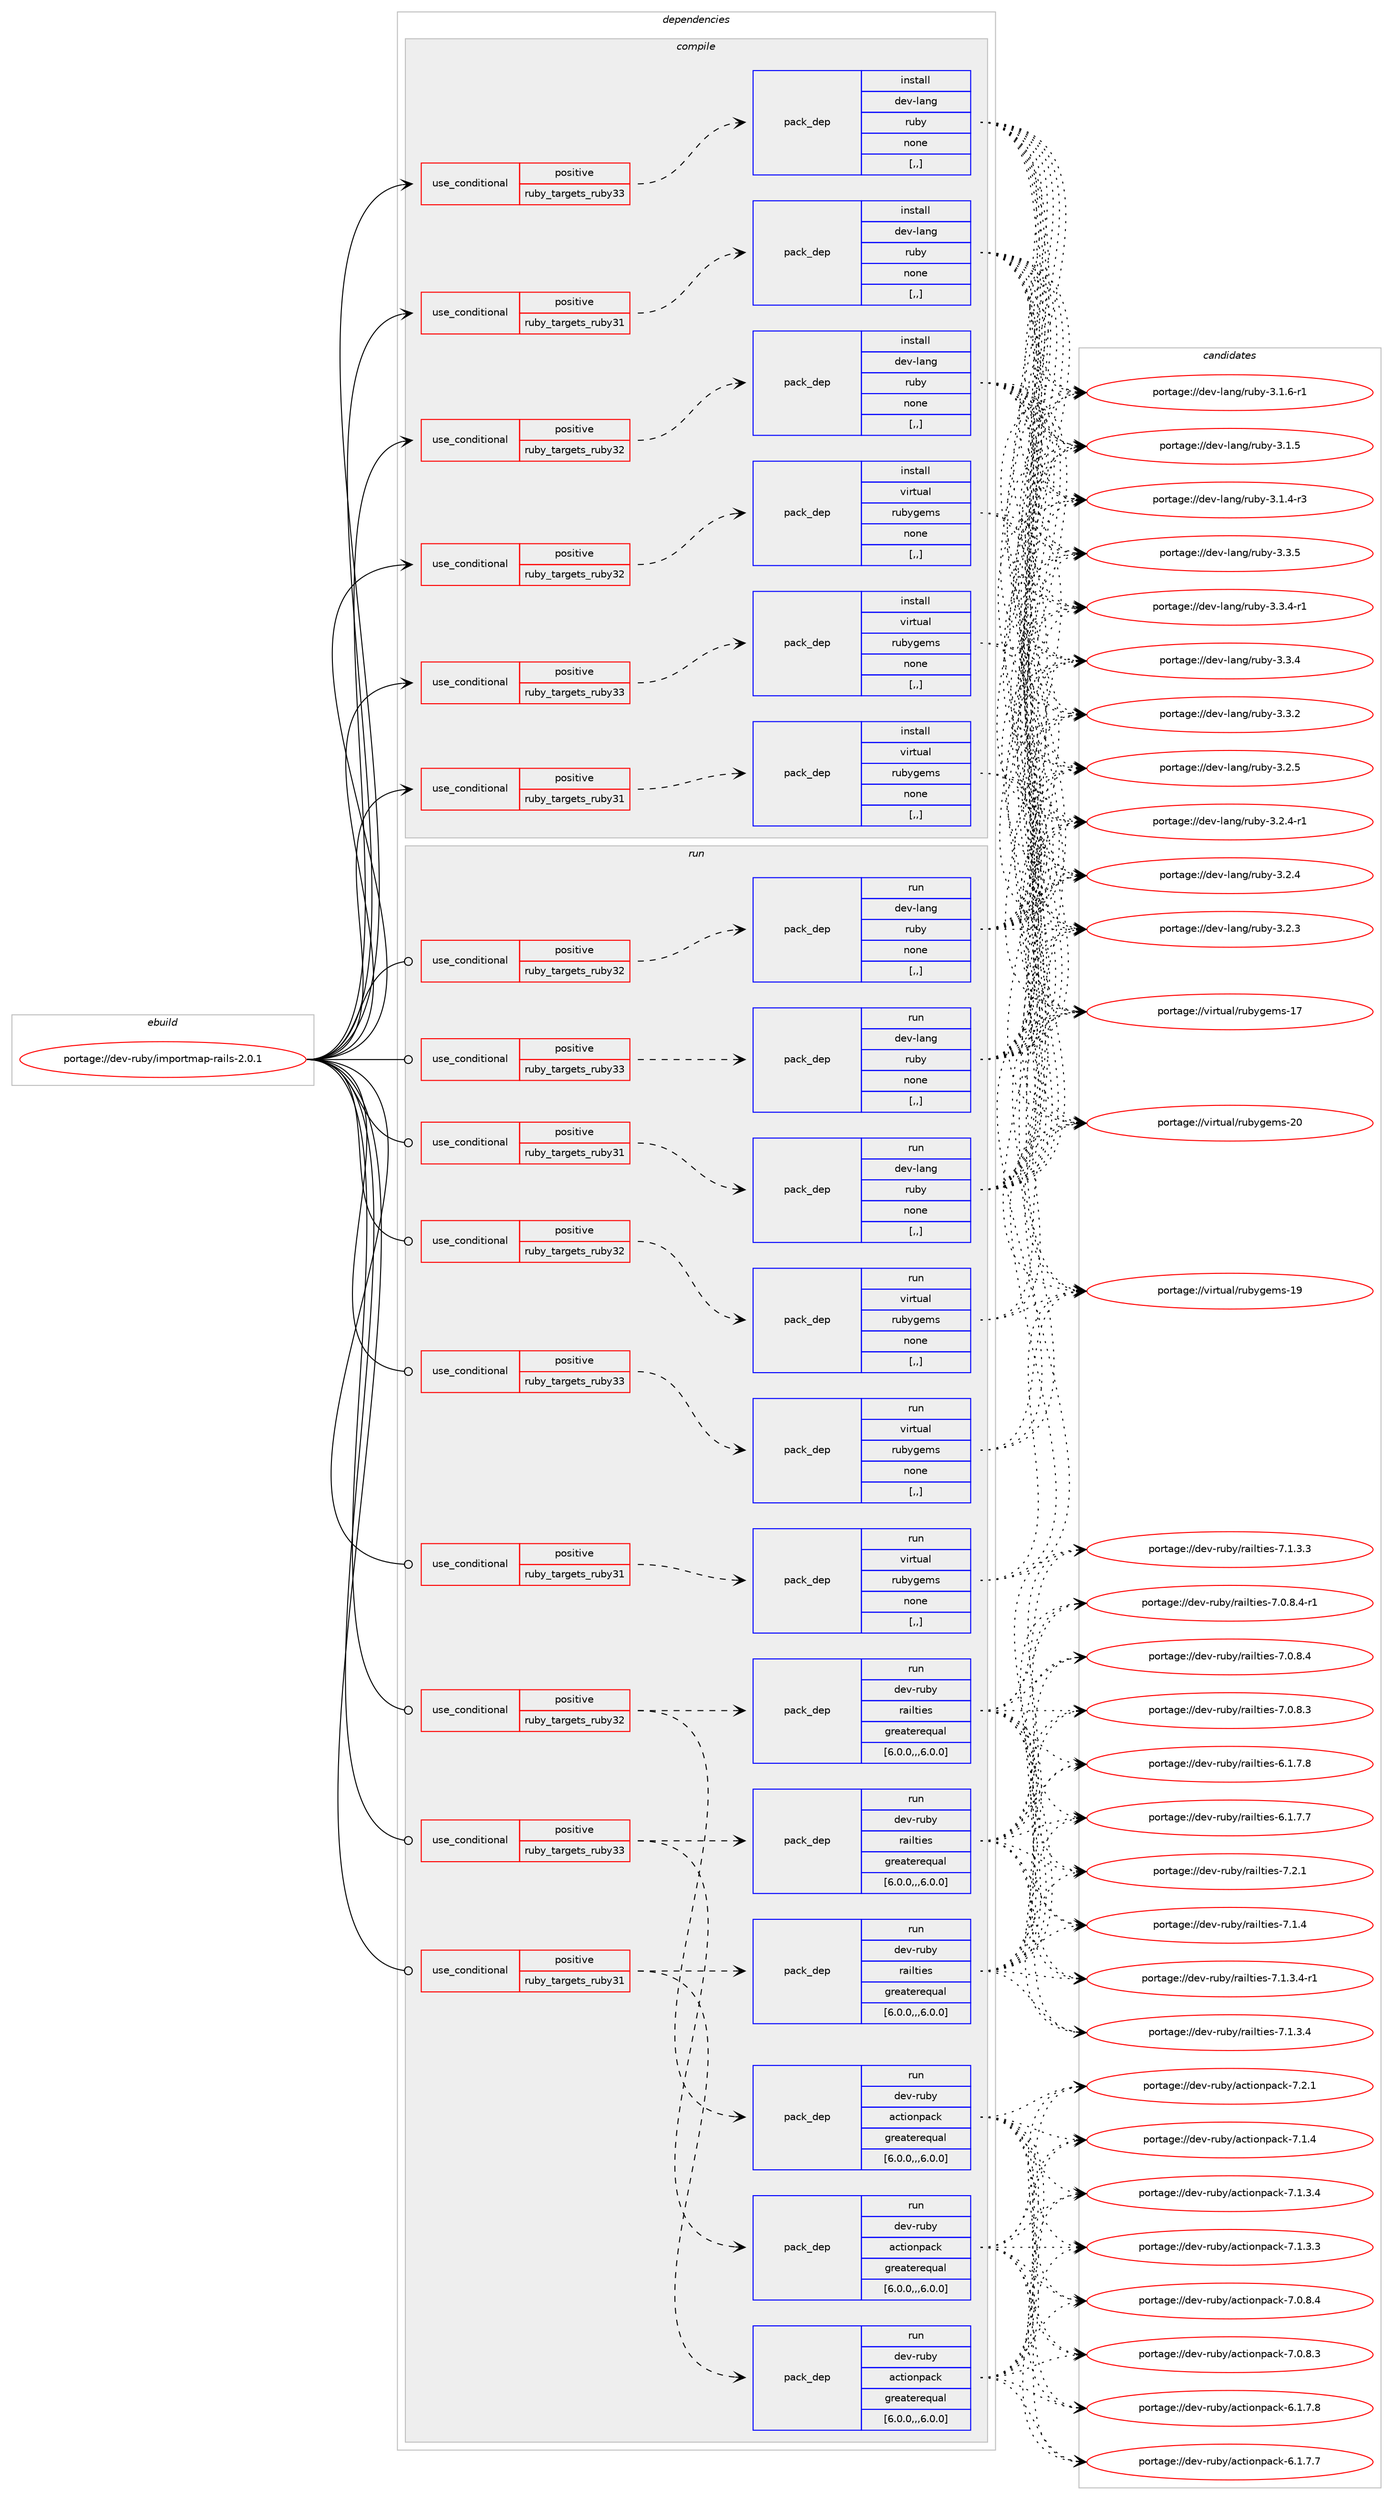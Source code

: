 digraph prolog {

# *************
# Graph options
# *************

newrank=true;
concentrate=true;
compound=true;
graph [rankdir=LR,fontname=Helvetica,fontsize=10,ranksep=1.5];#, ranksep=2.5, nodesep=0.2];
edge  [arrowhead=vee];
node  [fontname=Helvetica,fontsize=10];

# **********
# The ebuild
# **********

subgraph cluster_leftcol {
color=gray;
label=<<i>ebuild</i>>;
id [label="portage://dev-ruby/importmap-rails-2.0.1", color=red, width=4, href="../dev-ruby/importmap-rails-2.0.1.svg"];
}

# ****************
# The dependencies
# ****************

subgraph cluster_midcol {
color=gray;
label=<<i>dependencies</i>>;
subgraph cluster_compile {
fillcolor="#eeeeee";
style=filled;
label=<<i>compile</i>>;
subgraph cond180206 {
dependency683012 [label=<<TABLE BORDER="0" CELLBORDER="1" CELLSPACING="0" CELLPADDING="4"><TR><TD ROWSPAN="3" CELLPADDING="10">use_conditional</TD></TR><TR><TD>positive</TD></TR><TR><TD>ruby_targets_ruby31</TD></TR></TABLE>>, shape=none, color=red];
subgraph pack497883 {
dependency683013 [label=<<TABLE BORDER="0" CELLBORDER="1" CELLSPACING="0" CELLPADDING="4" WIDTH="220"><TR><TD ROWSPAN="6" CELLPADDING="30">pack_dep</TD></TR><TR><TD WIDTH="110">install</TD></TR><TR><TD>dev-lang</TD></TR><TR><TD>ruby</TD></TR><TR><TD>none</TD></TR><TR><TD>[,,]</TD></TR></TABLE>>, shape=none, color=blue];
}
dependency683012:e -> dependency683013:w [weight=20,style="dashed",arrowhead="vee"];
}
id:e -> dependency683012:w [weight=20,style="solid",arrowhead="vee"];
subgraph cond180207 {
dependency683014 [label=<<TABLE BORDER="0" CELLBORDER="1" CELLSPACING="0" CELLPADDING="4"><TR><TD ROWSPAN="3" CELLPADDING="10">use_conditional</TD></TR><TR><TD>positive</TD></TR><TR><TD>ruby_targets_ruby31</TD></TR></TABLE>>, shape=none, color=red];
subgraph pack497884 {
dependency683015 [label=<<TABLE BORDER="0" CELLBORDER="1" CELLSPACING="0" CELLPADDING="4" WIDTH="220"><TR><TD ROWSPAN="6" CELLPADDING="30">pack_dep</TD></TR><TR><TD WIDTH="110">install</TD></TR><TR><TD>virtual</TD></TR><TR><TD>rubygems</TD></TR><TR><TD>none</TD></TR><TR><TD>[,,]</TD></TR></TABLE>>, shape=none, color=blue];
}
dependency683014:e -> dependency683015:w [weight=20,style="dashed",arrowhead="vee"];
}
id:e -> dependency683014:w [weight=20,style="solid",arrowhead="vee"];
subgraph cond180208 {
dependency683016 [label=<<TABLE BORDER="0" CELLBORDER="1" CELLSPACING="0" CELLPADDING="4"><TR><TD ROWSPAN="3" CELLPADDING="10">use_conditional</TD></TR><TR><TD>positive</TD></TR><TR><TD>ruby_targets_ruby32</TD></TR></TABLE>>, shape=none, color=red];
subgraph pack497885 {
dependency683017 [label=<<TABLE BORDER="0" CELLBORDER="1" CELLSPACING="0" CELLPADDING="4" WIDTH="220"><TR><TD ROWSPAN="6" CELLPADDING="30">pack_dep</TD></TR><TR><TD WIDTH="110">install</TD></TR><TR><TD>dev-lang</TD></TR><TR><TD>ruby</TD></TR><TR><TD>none</TD></TR><TR><TD>[,,]</TD></TR></TABLE>>, shape=none, color=blue];
}
dependency683016:e -> dependency683017:w [weight=20,style="dashed",arrowhead="vee"];
}
id:e -> dependency683016:w [weight=20,style="solid",arrowhead="vee"];
subgraph cond180209 {
dependency683018 [label=<<TABLE BORDER="0" CELLBORDER="1" CELLSPACING="0" CELLPADDING="4"><TR><TD ROWSPAN="3" CELLPADDING="10">use_conditional</TD></TR><TR><TD>positive</TD></TR><TR><TD>ruby_targets_ruby32</TD></TR></TABLE>>, shape=none, color=red];
subgraph pack497886 {
dependency683019 [label=<<TABLE BORDER="0" CELLBORDER="1" CELLSPACING="0" CELLPADDING="4" WIDTH="220"><TR><TD ROWSPAN="6" CELLPADDING="30">pack_dep</TD></TR><TR><TD WIDTH="110">install</TD></TR><TR><TD>virtual</TD></TR><TR><TD>rubygems</TD></TR><TR><TD>none</TD></TR><TR><TD>[,,]</TD></TR></TABLE>>, shape=none, color=blue];
}
dependency683018:e -> dependency683019:w [weight=20,style="dashed",arrowhead="vee"];
}
id:e -> dependency683018:w [weight=20,style="solid",arrowhead="vee"];
subgraph cond180210 {
dependency683020 [label=<<TABLE BORDER="0" CELLBORDER="1" CELLSPACING="0" CELLPADDING="4"><TR><TD ROWSPAN="3" CELLPADDING="10">use_conditional</TD></TR><TR><TD>positive</TD></TR><TR><TD>ruby_targets_ruby33</TD></TR></TABLE>>, shape=none, color=red];
subgraph pack497887 {
dependency683021 [label=<<TABLE BORDER="0" CELLBORDER="1" CELLSPACING="0" CELLPADDING="4" WIDTH="220"><TR><TD ROWSPAN="6" CELLPADDING="30">pack_dep</TD></TR><TR><TD WIDTH="110">install</TD></TR><TR><TD>dev-lang</TD></TR><TR><TD>ruby</TD></TR><TR><TD>none</TD></TR><TR><TD>[,,]</TD></TR></TABLE>>, shape=none, color=blue];
}
dependency683020:e -> dependency683021:w [weight=20,style="dashed",arrowhead="vee"];
}
id:e -> dependency683020:w [weight=20,style="solid",arrowhead="vee"];
subgraph cond180211 {
dependency683022 [label=<<TABLE BORDER="0" CELLBORDER="1" CELLSPACING="0" CELLPADDING="4"><TR><TD ROWSPAN="3" CELLPADDING="10">use_conditional</TD></TR><TR><TD>positive</TD></TR><TR><TD>ruby_targets_ruby33</TD></TR></TABLE>>, shape=none, color=red];
subgraph pack497888 {
dependency683023 [label=<<TABLE BORDER="0" CELLBORDER="1" CELLSPACING="0" CELLPADDING="4" WIDTH="220"><TR><TD ROWSPAN="6" CELLPADDING="30">pack_dep</TD></TR><TR><TD WIDTH="110">install</TD></TR><TR><TD>virtual</TD></TR><TR><TD>rubygems</TD></TR><TR><TD>none</TD></TR><TR><TD>[,,]</TD></TR></TABLE>>, shape=none, color=blue];
}
dependency683022:e -> dependency683023:w [weight=20,style="dashed",arrowhead="vee"];
}
id:e -> dependency683022:w [weight=20,style="solid",arrowhead="vee"];
}
subgraph cluster_compileandrun {
fillcolor="#eeeeee";
style=filled;
label=<<i>compile and run</i>>;
}
subgraph cluster_run {
fillcolor="#eeeeee";
style=filled;
label=<<i>run</i>>;
subgraph cond180212 {
dependency683024 [label=<<TABLE BORDER="0" CELLBORDER="1" CELLSPACING="0" CELLPADDING="4"><TR><TD ROWSPAN="3" CELLPADDING="10">use_conditional</TD></TR><TR><TD>positive</TD></TR><TR><TD>ruby_targets_ruby31</TD></TR></TABLE>>, shape=none, color=red];
subgraph pack497889 {
dependency683025 [label=<<TABLE BORDER="0" CELLBORDER="1" CELLSPACING="0" CELLPADDING="4" WIDTH="220"><TR><TD ROWSPAN="6" CELLPADDING="30">pack_dep</TD></TR><TR><TD WIDTH="110">run</TD></TR><TR><TD>dev-lang</TD></TR><TR><TD>ruby</TD></TR><TR><TD>none</TD></TR><TR><TD>[,,]</TD></TR></TABLE>>, shape=none, color=blue];
}
dependency683024:e -> dependency683025:w [weight=20,style="dashed",arrowhead="vee"];
}
id:e -> dependency683024:w [weight=20,style="solid",arrowhead="odot"];
subgraph cond180213 {
dependency683026 [label=<<TABLE BORDER="0" CELLBORDER="1" CELLSPACING="0" CELLPADDING="4"><TR><TD ROWSPAN="3" CELLPADDING="10">use_conditional</TD></TR><TR><TD>positive</TD></TR><TR><TD>ruby_targets_ruby31</TD></TR></TABLE>>, shape=none, color=red];
subgraph pack497890 {
dependency683027 [label=<<TABLE BORDER="0" CELLBORDER="1" CELLSPACING="0" CELLPADDING="4" WIDTH="220"><TR><TD ROWSPAN="6" CELLPADDING="30">pack_dep</TD></TR><TR><TD WIDTH="110">run</TD></TR><TR><TD>dev-ruby</TD></TR><TR><TD>actionpack</TD></TR><TR><TD>greaterequal</TD></TR><TR><TD>[6.0.0,,,6.0.0]</TD></TR></TABLE>>, shape=none, color=blue];
}
dependency683026:e -> dependency683027:w [weight=20,style="dashed",arrowhead="vee"];
subgraph pack497891 {
dependency683028 [label=<<TABLE BORDER="0" CELLBORDER="1" CELLSPACING="0" CELLPADDING="4" WIDTH="220"><TR><TD ROWSPAN="6" CELLPADDING="30">pack_dep</TD></TR><TR><TD WIDTH="110">run</TD></TR><TR><TD>dev-ruby</TD></TR><TR><TD>railties</TD></TR><TR><TD>greaterequal</TD></TR><TR><TD>[6.0.0,,,6.0.0]</TD></TR></TABLE>>, shape=none, color=blue];
}
dependency683026:e -> dependency683028:w [weight=20,style="dashed",arrowhead="vee"];
}
id:e -> dependency683026:w [weight=20,style="solid",arrowhead="odot"];
subgraph cond180214 {
dependency683029 [label=<<TABLE BORDER="0" CELLBORDER="1" CELLSPACING="0" CELLPADDING="4"><TR><TD ROWSPAN="3" CELLPADDING="10">use_conditional</TD></TR><TR><TD>positive</TD></TR><TR><TD>ruby_targets_ruby31</TD></TR></TABLE>>, shape=none, color=red];
subgraph pack497892 {
dependency683030 [label=<<TABLE BORDER="0" CELLBORDER="1" CELLSPACING="0" CELLPADDING="4" WIDTH="220"><TR><TD ROWSPAN="6" CELLPADDING="30">pack_dep</TD></TR><TR><TD WIDTH="110">run</TD></TR><TR><TD>virtual</TD></TR><TR><TD>rubygems</TD></TR><TR><TD>none</TD></TR><TR><TD>[,,]</TD></TR></TABLE>>, shape=none, color=blue];
}
dependency683029:e -> dependency683030:w [weight=20,style="dashed",arrowhead="vee"];
}
id:e -> dependency683029:w [weight=20,style="solid",arrowhead="odot"];
subgraph cond180215 {
dependency683031 [label=<<TABLE BORDER="0" CELLBORDER="1" CELLSPACING="0" CELLPADDING="4"><TR><TD ROWSPAN="3" CELLPADDING="10">use_conditional</TD></TR><TR><TD>positive</TD></TR><TR><TD>ruby_targets_ruby32</TD></TR></TABLE>>, shape=none, color=red];
subgraph pack497893 {
dependency683032 [label=<<TABLE BORDER="0" CELLBORDER="1" CELLSPACING="0" CELLPADDING="4" WIDTH="220"><TR><TD ROWSPAN="6" CELLPADDING="30">pack_dep</TD></TR><TR><TD WIDTH="110">run</TD></TR><TR><TD>dev-lang</TD></TR><TR><TD>ruby</TD></TR><TR><TD>none</TD></TR><TR><TD>[,,]</TD></TR></TABLE>>, shape=none, color=blue];
}
dependency683031:e -> dependency683032:w [weight=20,style="dashed",arrowhead="vee"];
}
id:e -> dependency683031:w [weight=20,style="solid",arrowhead="odot"];
subgraph cond180216 {
dependency683033 [label=<<TABLE BORDER="0" CELLBORDER="1" CELLSPACING="0" CELLPADDING="4"><TR><TD ROWSPAN="3" CELLPADDING="10">use_conditional</TD></TR><TR><TD>positive</TD></TR><TR><TD>ruby_targets_ruby32</TD></TR></TABLE>>, shape=none, color=red];
subgraph pack497894 {
dependency683034 [label=<<TABLE BORDER="0" CELLBORDER="1" CELLSPACING="0" CELLPADDING="4" WIDTH="220"><TR><TD ROWSPAN="6" CELLPADDING="30">pack_dep</TD></TR><TR><TD WIDTH="110">run</TD></TR><TR><TD>dev-ruby</TD></TR><TR><TD>actionpack</TD></TR><TR><TD>greaterequal</TD></TR><TR><TD>[6.0.0,,,6.0.0]</TD></TR></TABLE>>, shape=none, color=blue];
}
dependency683033:e -> dependency683034:w [weight=20,style="dashed",arrowhead="vee"];
subgraph pack497895 {
dependency683035 [label=<<TABLE BORDER="0" CELLBORDER="1" CELLSPACING="0" CELLPADDING="4" WIDTH="220"><TR><TD ROWSPAN="6" CELLPADDING="30">pack_dep</TD></TR><TR><TD WIDTH="110">run</TD></TR><TR><TD>dev-ruby</TD></TR><TR><TD>railties</TD></TR><TR><TD>greaterequal</TD></TR><TR><TD>[6.0.0,,,6.0.0]</TD></TR></TABLE>>, shape=none, color=blue];
}
dependency683033:e -> dependency683035:w [weight=20,style="dashed",arrowhead="vee"];
}
id:e -> dependency683033:w [weight=20,style="solid",arrowhead="odot"];
subgraph cond180217 {
dependency683036 [label=<<TABLE BORDER="0" CELLBORDER="1" CELLSPACING="0" CELLPADDING="4"><TR><TD ROWSPAN="3" CELLPADDING="10">use_conditional</TD></TR><TR><TD>positive</TD></TR><TR><TD>ruby_targets_ruby32</TD></TR></TABLE>>, shape=none, color=red];
subgraph pack497896 {
dependency683037 [label=<<TABLE BORDER="0" CELLBORDER="1" CELLSPACING="0" CELLPADDING="4" WIDTH="220"><TR><TD ROWSPAN="6" CELLPADDING="30">pack_dep</TD></TR><TR><TD WIDTH="110">run</TD></TR><TR><TD>virtual</TD></TR><TR><TD>rubygems</TD></TR><TR><TD>none</TD></TR><TR><TD>[,,]</TD></TR></TABLE>>, shape=none, color=blue];
}
dependency683036:e -> dependency683037:w [weight=20,style="dashed",arrowhead="vee"];
}
id:e -> dependency683036:w [weight=20,style="solid",arrowhead="odot"];
subgraph cond180218 {
dependency683038 [label=<<TABLE BORDER="0" CELLBORDER="1" CELLSPACING="0" CELLPADDING="4"><TR><TD ROWSPAN="3" CELLPADDING="10">use_conditional</TD></TR><TR><TD>positive</TD></TR><TR><TD>ruby_targets_ruby33</TD></TR></TABLE>>, shape=none, color=red];
subgraph pack497897 {
dependency683039 [label=<<TABLE BORDER="0" CELLBORDER="1" CELLSPACING="0" CELLPADDING="4" WIDTH="220"><TR><TD ROWSPAN="6" CELLPADDING="30">pack_dep</TD></TR><TR><TD WIDTH="110">run</TD></TR><TR><TD>dev-lang</TD></TR><TR><TD>ruby</TD></TR><TR><TD>none</TD></TR><TR><TD>[,,]</TD></TR></TABLE>>, shape=none, color=blue];
}
dependency683038:e -> dependency683039:w [weight=20,style="dashed",arrowhead="vee"];
}
id:e -> dependency683038:w [weight=20,style="solid",arrowhead="odot"];
subgraph cond180219 {
dependency683040 [label=<<TABLE BORDER="0" CELLBORDER="1" CELLSPACING="0" CELLPADDING="4"><TR><TD ROWSPAN="3" CELLPADDING="10">use_conditional</TD></TR><TR><TD>positive</TD></TR><TR><TD>ruby_targets_ruby33</TD></TR></TABLE>>, shape=none, color=red];
subgraph pack497898 {
dependency683041 [label=<<TABLE BORDER="0" CELLBORDER="1" CELLSPACING="0" CELLPADDING="4" WIDTH="220"><TR><TD ROWSPAN="6" CELLPADDING="30">pack_dep</TD></TR><TR><TD WIDTH="110">run</TD></TR><TR><TD>dev-ruby</TD></TR><TR><TD>actionpack</TD></TR><TR><TD>greaterequal</TD></TR><TR><TD>[6.0.0,,,6.0.0]</TD></TR></TABLE>>, shape=none, color=blue];
}
dependency683040:e -> dependency683041:w [weight=20,style="dashed",arrowhead="vee"];
subgraph pack497899 {
dependency683042 [label=<<TABLE BORDER="0" CELLBORDER="1" CELLSPACING="0" CELLPADDING="4" WIDTH="220"><TR><TD ROWSPAN="6" CELLPADDING="30">pack_dep</TD></TR><TR><TD WIDTH="110">run</TD></TR><TR><TD>dev-ruby</TD></TR><TR><TD>railties</TD></TR><TR><TD>greaterequal</TD></TR><TR><TD>[6.0.0,,,6.0.0]</TD></TR></TABLE>>, shape=none, color=blue];
}
dependency683040:e -> dependency683042:w [weight=20,style="dashed",arrowhead="vee"];
}
id:e -> dependency683040:w [weight=20,style="solid",arrowhead="odot"];
subgraph cond180220 {
dependency683043 [label=<<TABLE BORDER="0" CELLBORDER="1" CELLSPACING="0" CELLPADDING="4"><TR><TD ROWSPAN="3" CELLPADDING="10">use_conditional</TD></TR><TR><TD>positive</TD></TR><TR><TD>ruby_targets_ruby33</TD></TR></TABLE>>, shape=none, color=red];
subgraph pack497900 {
dependency683044 [label=<<TABLE BORDER="0" CELLBORDER="1" CELLSPACING="0" CELLPADDING="4" WIDTH="220"><TR><TD ROWSPAN="6" CELLPADDING="30">pack_dep</TD></TR><TR><TD WIDTH="110">run</TD></TR><TR><TD>virtual</TD></TR><TR><TD>rubygems</TD></TR><TR><TD>none</TD></TR><TR><TD>[,,]</TD></TR></TABLE>>, shape=none, color=blue];
}
dependency683043:e -> dependency683044:w [weight=20,style="dashed",arrowhead="vee"];
}
id:e -> dependency683043:w [weight=20,style="solid",arrowhead="odot"];
}
}

# **************
# The candidates
# **************

subgraph cluster_choices {
rank=same;
color=gray;
label=<<i>candidates</i>>;

subgraph choice497883 {
color=black;
nodesep=1;
choice10010111845108971101034711411798121455146514653 [label="portage://dev-lang/ruby-3.3.5", color=red, width=4,href="../dev-lang/ruby-3.3.5.svg"];
choice100101118451089711010347114117981214551465146524511449 [label="portage://dev-lang/ruby-3.3.4-r1", color=red, width=4,href="../dev-lang/ruby-3.3.4-r1.svg"];
choice10010111845108971101034711411798121455146514652 [label="portage://dev-lang/ruby-3.3.4", color=red, width=4,href="../dev-lang/ruby-3.3.4.svg"];
choice10010111845108971101034711411798121455146514650 [label="portage://dev-lang/ruby-3.3.2", color=red, width=4,href="../dev-lang/ruby-3.3.2.svg"];
choice10010111845108971101034711411798121455146504653 [label="portage://dev-lang/ruby-3.2.5", color=red, width=4,href="../dev-lang/ruby-3.2.5.svg"];
choice100101118451089711010347114117981214551465046524511449 [label="portage://dev-lang/ruby-3.2.4-r1", color=red, width=4,href="../dev-lang/ruby-3.2.4-r1.svg"];
choice10010111845108971101034711411798121455146504652 [label="portage://dev-lang/ruby-3.2.4", color=red, width=4,href="../dev-lang/ruby-3.2.4.svg"];
choice10010111845108971101034711411798121455146504651 [label="portage://dev-lang/ruby-3.2.3", color=red, width=4,href="../dev-lang/ruby-3.2.3.svg"];
choice100101118451089711010347114117981214551464946544511449 [label="portage://dev-lang/ruby-3.1.6-r1", color=red, width=4,href="../dev-lang/ruby-3.1.6-r1.svg"];
choice10010111845108971101034711411798121455146494653 [label="portage://dev-lang/ruby-3.1.5", color=red, width=4,href="../dev-lang/ruby-3.1.5.svg"];
choice100101118451089711010347114117981214551464946524511451 [label="portage://dev-lang/ruby-3.1.4-r3", color=red, width=4,href="../dev-lang/ruby-3.1.4-r3.svg"];
dependency683013:e -> choice10010111845108971101034711411798121455146514653:w [style=dotted,weight="100"];
dependency683013:e -> choice100101118451089711010347114117981214551465146524511449:w [style=dotted,weight="100"];
dependency683013:e -> choice10010111845108971101034711411798121455146514652:w [style=dotted,weight="100"];
dependency683013:e -> choice10010111845108971101034711411798121455146514650:w [style=dotted,weight="100"];
dependency683013:e -> choice10010111845108971101034711411798121455146504653:w [style=dotted,weight="100"];
dependency683013:e -> choice100101118451089711010347114117981214551465046524511449:w [style=dotted,weight="100"];
dependency683013:e -> choice10010111845108971101034711411798121455146504652:w [style=dotted,weight="100"];
dependency683013:e -> choice10010111845108971101034711411798121455146504651:w [style=dotted,weight="100"];
dependency683013:e -> choice100101118451089711010347114117981214551464946544511449:w [style=dotted,weight="100"];
dependency683013:e -> choice10010111845108971101034711411798121455146494653:w [style=dotted,weight="100"];
dependency683013:e -> choice100101118451089711010347114117981214551464946524511451:w [style=dotted,weight="100"];
}
subgraph choice497884 {
color=black;
nodesep=1;
choice118105114116117971084711411798121103101109115455048 [label="portage://virtual/rubygems-20", color=red, width=4,href="../virtual/rubygems-20.svg"];
choice118105114116117971084711411798121103101109115454957 [label="portage://virtual/rubygems-19", color=red, width=4,href="../virtual/rubygems-19.svg"];
choice118105114116117971084711411798121103101109115454955 [label="portage://virtual/rubygems-17", color=red, width=4,href="../virtual/rubygems-17.svg"];
dependency683015:e -> choice118105114116117971084711411798121103101109115455048:w [style=dotted,weight="100"];
dependency683015:e -> choice118105114116117971084711411798121103101109115454957:w [style=dotted,weight="100"];
dependency683015:e -> choice118105114116117971084711411798121103101109115454955:w [style=dotted,weight="100"];
}
subgraph choice497885 {
color=black;
nodesep=1;
choice10010111845108971101034711411798121455146514653 [label="portage://dev-lang/ruby-3.3.5", color=red, width=4,href="../dev-lang/ruby-3.3.5.svg"];
choice100101118451089711010347114117981214551465146524511449 [label="portage://dev-lang/ruby-3.3.4-r1", color=red, width=4,href="../dev-lang/ruby-3.3.4-r1.svg"];
choice10010111845108971101034711411798121455146514652 [label="portage://dev-lang/ruby-3.3.4", color=red, width=4,href="../dev-lang/ruby-3.3.4.svg"];
choice10010111845108971101034711411798121455146514650 [label="portage://dev-lang/ruby-3.3.2", color=red, width=4,href="../dev-lang/ruby-3.3.2.svg"];
choice10010111845108971101034711411798121455146504653 [label="portage://dev-lang/ruby-3.2.5", color=red, width=4,href="../dev-lang/ruby-3.2.5.svg"];
choice100101118451089711010347114117981214551465046524511449 [label="portage://dev-lang/ruby-3.2.4-r1", color=red, width=4,href="../dev-lang/ruby-3.2.4-r1.svg"];
choice10010111845108971101034711411798121455146504652 [label="portage://dev-lang/ruby-3.2.4", color=red, width=4,href="../dev-lang/ruby-3.2.4.svg"];
choice10010111845108971101034711411798121455146504651 [label="portage://dev-lang/ruby-3.2.3", color=red, width=4,href="../dev-lang/ruby-3.2.3.svg"];
choice100101118451089711010347114117981214551464946544511449 [label="portage://dev-lang/ruby-3.1.6-r1", color=red, width=4,href="../dev-lang/ruby-3.1.6-r1.svg"];
choice10010111845108971101034711411798121455146494653 [label="portage://dev-lang/ruby-3.1.5", color=red, width=4,href="../dev-lang/ruby-3.1.5.svg"];
choice100101118451089711010347114117981214551464946524511451 [label="portage://dev-lang/ruby-3.1.4-r3", color=red, width=4,href="../dev-lang/ruby-3.1.4-r3.svg"];
dependency683017:e -> choice10010111845108971101034711411798121455146514653:w [style=dotted,weight="100"];
dependency683017:e -> choice100101118451089711010347114117981214551465146524511449:w [style=dotted,weight="100"];
dependency683017:e -> choice10010111845108971101034711411798121455146514652:w [style=dotted,weight="100"];
dependency683017:e -> choice10010111845108971101034711411798121455146514650:w [style=dotted,weight="100"];
dependency683017:e -> choice10010111845108971101034711411798121455146504653:w [style=dotted,weight="100"];
dependency683017:e -> choice100101118451089711010347114117981214551465046524511449:w [style=dotted,weight="100"];
dependency683017:e -> choice10010111845108971101034711411798121455146504652:w [style=dotted,weight="100"];
dependency683017:e -> choice10010111845108971101034711411798121455146504651:w [style=dotted,weight="100"];
dependency683017:e -> choice100101118451089711010347114117981214551464946544511449:w [style=dotted,weight="100"];
dependency683017:e -> choice10010111845108971101034711411798121455146494653:w [style=dotted,weight="100"];
dependency683017:e -> choice100101118451089711010347114117981214551464946524511451:w [style=dotted,weight="100"];
}
subgraph choice497886 {
color=black;
nodesep=1;
choice118105114116117971084711411798121103101109115455048 [label="portage://virtual/rubygems-20", color=red, width=4,href="../virtual/rubygems-20.svg"];
choice118105114116117971084711411798121103101109115454957 [label="portage://virtual/rubygems-19", color=red, width=4,href="../virtual/rubygems-19.svg"];
choice118105114116117971084711411798121103101109115454955 [label="portage://virtual/rubygems-17", color=red, width=4,href="../virtual/rubygems-17.svg"];
dependency683019:e -> choice118105114116117971084711411798121103101109115455048:w [style=dotted,weight="100"];
dependency683019:e -> choice118105114116117971084711411798121103101109115454957:w [style=dotted,weight="100"];
dependency683019:e -> choice118105114116117971084711411798121103101109115454955:w [style=dotted,weight="100"];
}
subgraph choice497887 {
color=black;
nodesep=1;
choice10010111845108971101034711411798121455146514653 [label="portage://dev-lang/ruby-3.3.5", color=red, width=4,href="../dev-lang/ruby-3.3.5.svg"];
choice100101118451089711010347114117981214551465146524511449 [label="portage://dev-lang/ruby-3.3.4-r1", color=red, width=4,href="../dev-lang/ruby-3.3.4-r1.svg"];
choice10010111845108971101034711411798121455146514652 [label="portage://dev-lang/ruby-3.3.4", color=red, width=4,href="../dev-lang/ruby-3.3.4.svg"];
choice10010111845108971101034711411798121455146514650 [label="portage://dev-lang/ruby-3.3.2", color=red, width=4,href="../dev-lang/ruby-3.3.2.svg"];
choice10010111845108971101034711411798121455146504653 [label="portage://dev-lang/ruby-3.2.5", color=red, width=4,href="../dev-lang/ruby-3.2.5.svg"];
choice100101118451089711010347114117981214551465046524511449 [label="portage://dev-lang/ruby-3.2.4-r1", color=red, width=4,href="../dev-lang/ruby-3.2.4-r1.svg"];
choice10010111845108971101034711411798121455146504652 [label="portage://dev-lang/ruby-3.2.4", color=red, width=4,href="../dev-lang/ruby-3.2.4.svg"];
choice10010111845108971101034711411798121455146504651 [label="portage://dev-lang/ruby-3.2.3", color=red, width=4,href="../dev-lang/ruby-3.2.3.svg"];
choice100101118451089711010347114117981214551464946544511449 [label="portage://dev-lang/ruby-3.1.6-r1", color=red, width=4,href="../dev-lang/ruby-3.1.6-r1.svg"];
choice10010111845108971101034711411798121455146494653 [label="portage://dev-lang/ruby-3.1.5", color=red, width=4,href="../dev-lang/ruby-3.1.5.svg"];
choice100101118451089711010347114117981214551464946524511451 [label="portage://dev-lang/ruby-3.1.4-r3", color=red, width=4,href="../dev-lang/ruby-3.1.4-r3.svg"];
dependency683021:e -> choice10010111845108971101034711411798121455146514653:w [style=dotted,weight="100"];
dependency683021:e -> choice100101118451089711010347114117981214551465146524511449:w [style=dotted,weight="100"];
dependency683021:e -> choice10010111845108971101034711411798121455146514652:w [style=dotted,weight="100"];
dependency683021:e -> choice10010111845108971101034711411798121455146514650:w [style=dotted,weight="100"];
dependency683021:e -> choice10010111845108971101034711411798121455146504653:w [style=dotted,weight="100"];
dependency683021:e -> choice100101118451089711010347114117981214551465046524511449:w [style=dotted,weight="100"];
dependency683021:e -> choice10010111845108971101034711411798121455146504652:w [style=dotted,weight="100"];
dependency683021:e -> choice10010111845108971101034711411798121455146504651:w [style=dotted,weight="100"];
dependency683021:e -> choice100101118451089711010347114117981214551464946544511449:w [style=dotted,weight="100"];
dependency683021:e -> choice10010111845108971101034711411798121455146494653:w [style=dotted,weight="100"];
dependency683021:e -> choice100101118451089711010347114117981214551464946524511451:w [style=dotted,weight="100"];
}
subgraph choice497888 {
color=black;
nodesep=1;
choice118105114116117971084711411798121103101109115455048 [label="portage://virtual/rubygems-20", color=red, width=4,href="../virtual/rubygems-20.svg"];
choice118105114116117971084711411798121103101109115454957 [label="portage://virtual/rubygems-19", color=red, width=4,href="../virtual/rubygems-19.svg"];
choice118105114116117971084711411798121103101109115454955 [label="portage://virtual/rubygems-17", color=red, width=4,href="../virtual/rubygems-17.svg"];
dependency683023:e -> choice118105114116117971084711411798121103101109115455048:w [style=dotted,weight="100"];
dependency683023:e -> choice118105114116117971084711411798121103101109115454957:w [style=dotted,weight="100"];
dependency683023:e -> choice118105114116117971084711411798121103101109115454955:w [style=dotted,weight="100"];
}
subgraph choice497889 {
color=black;
nodesep=1;
choice10010111845108971101034711411798121455146514653 [label="portage://dev-lang/ruby-3.3.5", color=red, width=4,href="../dev-lang/ruby-3.3.5.svg"];
choice100101118451089711010347114117981214551465146524511449 [label="portage://dev-lang/ruby-3.3.4-r1", color=red, width=4,href="../dev-lang/ruby-3.3.4-r1.svg"];
choice10010111845108971101034711411798121455146514652 [label="portage://dev-lang/ruby-3.3.4", color=red, width=4,href="../dev-lang/ruby-3.3.4.svg"];
choice10010111845108971101034711411798121455146514650 [label="portage://dev-lang/ruby-3.3.2", color=red, width=4,href="../dev-lang/ruby-3.3.2.svg"];
choice10010111845108971101034711411798121455146504653 [label="portage://dev-lang/ruby-3.2.5", color=red, width=4,href="../dev-lang/ruby-3.2.5.svg"];
choice100101118451089711010347114117981214551465046524511449 [label="portage://dev-lang/ruby-3.2.4-r1", color=red, width=4,href="../dev-lang/ruby-3.2.4-r1.svg"];
choice10010111845108971101034711411798121455146504652 [label="portage://dev-lang/ruby-3.2.4", color=red, width=4,href="../dev-lang/ruby-3.2.4.svg"];
choice10010111845108971101034711411798121455146504651 [label="portage://dev-lang/ruby-3.2.3", color=red, width=4,href="../dev-lang/ruby-3.2.3.svg"];
choice100101118451089711010347114117981214551464946544511449 [label="portage://dev-lang/ruby-3.1.6-r1", color=red, width=4,href="../dev-lang/ruby-3.1.6-r1.svg"];
choice10010111845108971101034711411798121455146494653 [label="portage://dev-lang/ruby-3.1.5", color=red, width=4,href="../dev-lang/ruby-3.1.5.svg"];
choice100101118451089711010347114117981214551464946524511451 [label="portage://dev-lang/ruby-3.1.4-r3", color=red, width=4,href="../dev-lang/ruby-3.1.4-r3.svg"];
dependency683025:e -> choice10010111845108971101034711411798121455146514653:w [style=dotted,weight="100"];
dependency683025:e -> choice100101118451089711010347114117981214551465146524511449:w [style=dotted,weight="100"];
dependency683025:e -> choice10010111845108971101034711411798121455146514652:w [style=dotted,weight="100"];
dependency683025:e -> choice10010111845108971101034711411798121455146514650:w [style=dotted,weight="100"];
dependency683025:e -> choice10010111845108971101034711411798121455146504653:w [style=dotted,weight="100"];
dependency683025:e -> choice100101118451089711010347114117981214551465046524511449:w [style=dotted,weight="100"];
dependency683025:e -> choice10010111845108971101034711411798121455146504652:w [style=dotted,weight="100"];
dependency683025:e -> choice10010111845108971101034711411798121455146504651:w [style=dotted,weight="100"];
dependency683025:e -> choice100101118451089711010347114117981214551464946544511449:w [style=dotted,weight="100"];
dependency683025:e -> choice10010111845108971101034711411798121455146494653:w [style=dotted,weight="100"];
dependency683025:e -> choice100101118451089711010347114117981214551464946524511451:w [style=dotted,weight="100"];
}
subgraph choice497890 {
color=black;
nodesep=1;
choice10010111845114117981214797991161051111101129799107455546504649 [label="portage://dev-ruby/actionpack-7.2.1", color=red, width=4,href="../dev-ruby/actionpack-7.2.1.svg"];
choice10010111845114117981214797991161051111101129799107455546494652 [label="portage://dev-ruby/actionpack-7.1.4", color=red, width=4,href="../dev-ruby/actionpack-7.1.4.svg"];
choice100101118451141179812147979911610511111011297991074555464946514652 [label="portage://dev-ruby/actionpack-7.1.3.4", color=red, width=4,href="../dev-ruby/actionpack-7.1.3.4.svg"];
choice100101118451141179812147979911610511111011297991074555464946514651 [label="portage://dev-ruby/actionpack-7.1.3.3", color=red, width=4,href="../dev-ruby/actionpack-7.1.3.3.svg"];
choice100101118451141179812147979911610511111011297991074555464846564652 [label="portage://dev-ruby/actionpack-7.0.8.4", color=red, width=4,href="../dev-ruby/actionpack-7.0.8.4.svg"];
choice100101118451141179812147979911610511111011297991074555464846564651 [label="portage://dev-ruby/actionpack-7.0.8.3", color=red, width=4,href="../dev-ruby/actionpack-7.0.8.3.svg"];
choice100101118451141179812147979911610511111011297991074554464946554656 [label="portage://dev-ruby/actionpack-6.1.7.8", color=red, width=4,href="../dev-ruby/actionpack-6.1.7.8.svg"];
choice100101118451141179812147979911610511111011297991074554464946554655 [label="portage://dev-ruby/actionpack-6.1.7.7", color=red, width=4,href="../dev-ruby/actionpack-6.1.7.7.svg"];
dependency683027:e -> choice10010111845114117981214797991161051111101129799107455546504649:w [style=dotted,weight="100"];
dependency683027:e -> choice10010111845114117981214797991161051111101129799107455546494652:w [style=dotted,weight="100"];
dependency683027:e -> choice100101118451141179812147979911610511111011297991074555464946514652:w [style=dotted,weight="100"];
dependency683027:e -> choice100101118451141179812147979911610511111011297991074555464946514651:w [style=dotted,weight="100"];
dependency683027:e -> choice100101118451141179812147979911610511111011297991074555464846564652:w [style=dotted,weight="100"];
dependency683027:e -> choice100101118451141179812147979911610511111011297991074555464846564651:w [style=dotted,weight="100"];
dependency683027:e -> choice100101118451141179812147979911610511111011297991074554464946554656:w [style=dotted,weight="100"];
dependency683027:e -> choice100101118451141179812147979911610511111011297991074554464946554655:w [style=dotted,weight="100"];
}
subgraph choice497891 {
color=black;
nodesep=1;
choice10010111845114117981214711497105108116105101115455546504649 [label="portage://dev-ruby/railties-7.2.1", color=red, width=4,href="../dev-ruby/railties-7.2.1.svg"];
choice10010111845114117981214711497105108116105101115455546494652 [label="portage://dev-ruby/railties-7.1.4", color=red, width=4,href="../dev-ruby/railties-7.1.4.svg"];
choice1001011184511411798121471149710510811610510111545554649465146524511449 [label="portage://dev-ruby/railties-7.1.3.4-r1", color=red, width=4,href="../dev-ruby/railties-7.1.3.4-r1.svg"];
choice100101118451141179812147114971051081161051011154555464946514652 [label="portage://dev-ruby/railties-7.1.3.4", color=red, width=4,href="../dev-ruby/railties-7.1.3.4.svg"];
choice100101118451141179812147114971051081161051011154555464946514651 [label="portage://dev-ruby/railties-7.1.3.3", color=red, width=4,href="../dev-ruby/railties-7.1.3.3.svg"];
choice1001011184511411798121471149710510811610510111545554648465646524511449 [label="portage://dev-ruby/railties-7.0.8.4-r1", color=red, width=4,href="../dev-ruby/railties-7.0.8.4-r1.svg"];
choice100101118451141179812147114971051081161051011154555464846564652 [label="portage://dev-ruby/railties-7.0.8.4", color=red, width=4,href="../dev-ruby/railties-7.0.8.4.svg"];
choice100101118451141179812147114971051081161051011154555464846564651 [label="portage://dev-ruby/railties-7.0.8.3", color=red, width=4,href="../dev-ruby/railties-7.0.8.3.svg"];
choice100101118451141179812147114971051081161051011154554464946554656 [label="portage://dev-ruby/railties-6.1.7.8", color=red, width=4,href="../dev-ruby/railties-6.1.7.8.svg"];
choice100101118451141179812147114971051081161051011154554464946554655 [label="portage://dev-ruby/railties-6.1.7.7", color=red, width=4,href="../dev-ruby/railties-6.1.7.7.svg"];
dependency683028:e -> choice10010111845114117981214711497105108116105101115455546504649:w [style=dotted,weight="100"];
dependency683028:e -> choice10010111845114117981214711497105108116105101115455546494652:w [style=dotted,weight="100"];
dependency683028:e -> choice1001011184511411798121471149710510811610510111545554649465146524511449:w [style=dotted,weight="100"];
dependency683028:e -> choice100101118451141179812147114971051081161051011154555464946514652:w [style=dotted,weight="100"];
dependency683028:e -> choice100101118451141179812147114971051081161051011154555464946514651:w [style=dotted,weight="100"];
dependency683028:e -> choice1001011184511411798121471149710510811610510111545554648465646524511449:w [style=dotted,weight="100"];
dependency683028:e -> choice100101118451141179812147114971051081161051011154555464846564652:w [style=dotted,weight="100"];
dependency683028:e -> choice100101118451141179812147114971051081161051011154555464846564651:w [style=dotted,weight="100"];
dependency683028:e -> choice100101118451141179812147114971051081161051011154554464946554656:w [style=dotted,weight="100"];
dependency683028:e -> choice100101118451141179812147114971051081161051011154554464946554655:w [style=dotted,weight="100"];
}
subgraph choice497892 {
color=black;
nodesep=1;
choice118105114116117971084711411798121103101109115455048 [label="portage://virtual/rubygems-20", color=red, width=4,href="../virtual/rubygems-20.svg"];
choice118105114116117971084711411798121103101109115454957 [label="portage://virtual/rubygems-19", color=red, width=4,href="../virtual/rubygems-19.svg"];
choice118105114116117971084711411798121103101109115454955 [label="portage://virtual/rubygems-17", color=red, width=4,href="../virtual/rubygems-17.svg"];
dependency683030:e -> choice118105114116117971084711411798121103101109115455048:w [style=dotted,weight="100"];
dependency683030:e -> choice118105114116117971084711411798121103101109115454957:w [style=dotted,weight="100"];
dependency683030:e -> choice118105114116117971084711411798121103101109115454955:w [style=dotted,weight="100"];
}
subgraph choice497893 {
color=black;
nodesep=1;
choice10010111845108971101034711411798121455146514653 [label="portage://dev-lang/ruby-3.3.5", color=red, width=4,href="../dev-lang/ruby-3.3.5.svg"];
choice100101118451089711010347114117981214551465146524511449 [label="portage://dev-lang/ruby-3.3.4-r1", color=red, width=4,href="../dev-lang/ruby-3.3.4-r1.svg"];
choice10010111845108971101034711411798121455146514652 [label="portage://dev-lang/ruby-3.3.4", color=red, width=4,href="../dev-lang/ruby-3.3.4.svg"];
choice10010111845108971101034711411798121455146514650 [label="portage://dev-lang/ruby-3.3.2", color=red, width=4,href="../dev-lang/ruby-3.3.2.svg"];
choice10010111845108971101034711411798121455146504653 [label="portage://dev-lang/ruby-3.2.5", color=red, width=4,href="../dev-lang/ruby-3.2.5.svg"];
choice100101118451089711010347114117981214551465046524511449 [label="portage://dev-lang/ruby-3.2.4-r1", color=red, width=4,href="../dev-lang/ruby-3.2.4-r1.svg"];
choice10010111845108971101034711411798121455146504652 [label="portage://dev-lang/ruby-3.2.4", color=red, width=4,href="../dev-lang/ruby-3.2.4.svg"];
choice10010111845108971101034711411798121455146504651 [label="portage://dev-lang/ruby-3.2.3", color=red, width=4,href="../dev-lang/ruby-3.2.3.svg"];
choice100101118451089711010347114117981214551464946544511449 [label="portage://dev-lang/ruby-3.1.6-r1", color=red, width=4,href="../dev-lang/ruby-3.1.6-r1.svg"];
choice10010111845108971101034711411798121455146494653 [label="portage://dev-lang/ruby-3.1.5", color=red, width=4,href="../dev-lang/ruby-3.1.5.svg"];
choice100101118451089711010347114117981214551464946524511451 [label="portage://dev-lang/ruby-3.1.4-r3", color=red, width=4,href="../dev-lang/ruby-3.1.4-r3.svg"];
dependency683032:e -> choice10010111845108971101034711411798121455146514653:w [style=dotted,weight="100"];
dependency683032:e -> choice100101118451089711010347114117981214551465146524511449:w [style=dotted,weight="100"];
dependency683032:e -> choice10010111845108971101034711411798121455146514652:w [style=dotted,weight="100"];
dependency683032:e -> choice10010111845108971101034711411798121455146514650:w [style=dotted,weight="100"];
dependency683032:e -> choice10010111845108971101034711411798121455146504653:w [style=dotted,weight="100"];
dependency683032:e -> choice100101118451089711010347114117981214551465046524511449:w [style=dotted,weight="100"];
dependency683032:e -> choice10010111845108971101034711411798121455146504652:w [style=dotted,weight="100"];
dependency683032:e -> choice10010111845108971101034711411798121455146504651:w [style=dotted,weight="100"];
dependency683032:e -> choice100101118451089711010347114117981214551464946544511449:w [style=dotted,weight="100"];
dependency683032:e -> choice10010111845108971101034711411798121455146494653:w [style=dotted,weight="100"];
dependency683032:e -> choice100101118451089711010347114117981214551464946524511451:w [style=dotted,weight="100"];
}
subgraph choice497894 {
color=black;
nodesep=1;
choice10010111845114117981214797991161051111101129799107455546504649 [label="portage://dev-ruby/actionpack-7.2.1", color=red, width=4,href="../dev-ruby/actionpack-7.2.1.svg"];
choice10010111845114117981214797991161051111101129799107455546494652 [label="portage://dev-ruby/actionpack-7.1.4", color=red, width=4,href="../dev-ruby/actionpack-7.1.4.svg"];
choice100101118451141179812147979911610511111011297991074555464946514652 [label="portage://dev-ruby/actionpack-7.1.3.4", color=red, width=4,href="../dev-ruby/actionpack-7.1.3.4.svg"];
choice100101118451141179812147979911610511111011297991074555464946514651 [label="portage://dev-ruby/actionpack-7.1.3.3", color=red, width=4,href="../dev-ruby/actionpack-7.1.3.3.svg"];
choice100101118451141179812147979911610511111011297991074555464846564652 [label="portage://dev-ruby/actionpack-7.0.8.4", color=red, width=4,href="../dev-ruby/actionpack-7.0.8.4.svg"];
choice100101118451141179812147979911610511111011297991074555464846564651 [label="portage://dev-ruby/actionpack-7.0.8.3", color=red, width=4,href="../dev-ruby/actionpack-7.0.8.3.svg"];
choice100101118451141179812147979911610511111011297991074554464946554656 [label="portage://dev-ruby/actionpack-6.1.7.8", color=red, width=4,href="../dev-ruby/actionpack-6.1.7.8.svg"];
choice100101118451141179812147979911610511111011297991074554464946554655 [label="portage://dev-ruby/actionpack-6.1.7.7", color=red, width=4,href="../dev-ruby/actionpack-6.1.7.7.svg"];
dependency683034:e -> choice10010111845114117981214797991161051111101129799107455546504649:w [style=dotted,weight="100"];
dependency683034:e -> choice10010111845114117981214797991161051111101129799107455546494652:w [style=dotted,weight="100"];
dependency683034:e -> choice100101118451141179812147979911610511111011297991074555464946514652:w [style=dotted,weight="100"];
dependency683034:e -> choice100101118451141179812147979911610511111011297991074555464946514651:w [style=dotted,weight="100"];
dependency683034:e -> choice100101118451141179812147979911610511111011297991074555464846564652:w [style=dotted,weight="100"];
dependency683034:e -> choice100101118451141179812147979911610511111011297991074555464846564651:w [style=dotted,weight="100"];
dependency683034:e -> choice100101118451141179812147979911610511111011297991074554464946554656:w [style=dotted,weight="100"];
dependency683034:e -> choice100101118451141179812147979911610511111011297991074554464946554655:w [style=dotted,weight="100"];
}
subgraph choice497895 {
color=black;
nodesep=1;
choice10010111845114117981214711497105108116105101115455546504649 [label="portage://dev-ruby/railties-7.2.1", color=red, width=4,href="../dev-ruby/railties-7.2.1.svg"];
choice10010111845114117981214711497105108116105101115455546494652 [label="portage://dev-ruby/railties-7.1.4", color=red, width=4,href="../dev-ruby/railties-7.1.4.svg"];
choice1001011184511411798121471149710510811610510111545554649465146524511449 [label="portage://dev-ruby/railties-7.1.3.4-r1", color=red, width=4,href="../dev-ruby/railties-7.1.3.4-r1.svg"];
choice100101118451141179812147114971051081161051011154555464946514652 [label="portage://dev-ruby/railties-7.1.3.4", color=red, width=4,href="../dev-ruby/railties-7.1.3.4.svg"];
choice100101118451141179812147114971051081161051011154555464946514651 [label="portage://dev-ruby/railties-7.1.3.3", color=red, width=4,href="../dev-ruby/railties-7.1.3.3.svg"];
choice1001011184511411798121471149710510811610510111545554648465646524511449 [label="portage://dev-ruby/railties-7.0.8.4-r1", color=red, width=4,href="../dev-ruby/railties-7.0.8.4-r1.svg"];
choice100101118451141179812147114971051081161051011154555464846564652 [label="portage://dev-ruby/railties-7.0.8.4", color=red, width=4,href="../dev-ruby/railties-7.0.8.4.svg"];
choice100101118451141179812147114971051081161051011154555464846564651 [label="portage://dev-ruby/railties-7.0.8.3", color=red, width=4,href="../dev-ruby/railties-7.0.8.3.svg"];
choice100101118451141179812147114971051081161051011154554464946554656 [label="portage://dev-ruby/railties-6.1.7.8", color=red, width=4,href="../dev-ruby/railties-6.1.7.8.svg"];
choice100101118451141179812147114971051081161051011154554464946554655 [label="portage://dev-ruby/railties-6.1.7.7", color=red, width=4,href="../dev-ruby/railties-6.1.7.7.svg"];
dependency683035:e -> choice10010111845114117981214711497105108116105101115455546504649:w [style=dotted,weight="100"];
dependency683035:e -> choice10010111845114117981214711497105108116105101115455546494652:w [style=dotted,weight="100"];
dependency683035:e -> choice1001011184511411798121471149710510811610510111545554649465146524511449:w [style=dotted,weight="100"];
dependency683035:e -> choice100101118451141179812147114971051081161051011154555464946514652:w [style=dotted,weight="100"];
dependency683035:e -> choice100101118451141179812147114971051081161051011154555464946514651:w [style=dotted,weight="100"];
dependency683035:e -> choice1001011184511411798121471149710510811610510111545554648465646524511449:w [style=dotted,weight="100"];
dependency683035:e -> choice100101118451141179812147114971051081161051011154555464846564652:w [style=dotted,weight="100"];
dependency683035:e -> choice100101118451141179812147114971051081161051011154555464846564651:w [style=dotted,weight="100"];
dependency683035:e -> choice100101118451141179812147114971051081161051011154554464946554656:w [style=dotted,weight="100"];
dependency683035:e -> choice100101118451141179812147114971051081161051011154554464946554655:w [style=dotted,weight="100"];
}
subgraph choice497896 {
color=black;
nodesep=1;
choice118105114116117971084711411798121103101109115455048 [label="portage://virtual/rubygems-20", color=red, width=4,href="../virtual/rubygems-20.svg"];
choice118105114116117971084711411798121103101109115454957 [label="portage://virtual/rubygems-19", color=red, width=4,href="../virtual/rubygems-19.svg"];
choice118105114116117971084711411798121103101109115454955 [label="portage://virtual/rubygems-17", color=red, width=4,href="../virtual/rubygems-17.svg"];
dependency683037:e -> choice118105114116117971084711411798121103101109115455048:w [style=dotted,weight="100"];
dependency683037:e -> choice118105114116117971084711411798121103101109115454957:w [style=dotted,weight="100"];
dependency683037:e -> choice118105114116117971084711411798121103101109115454955:w [style=dotted,weight="100"];
}
subgraph choice497897 {
color=black;
nodesep=1;
choice10010111845108971101034711411798121455146514653 [label="portage://dev-lang/ruby-3.3.5", color=red, width=4,href="../dev-lang/ruby-3.3.5.svg"];
choice100101118451089711010347114117981214551465146524511449 [label="portage://dev-lang/ruby-3.3.4-r1", color=red, width=4,href="../dev-lang/ruby-3.3.4-r1.svg"];
choice10010111845108971101034711411798121455146514652 [label="portage://dev-lang/ruby-3.3.4", color=red, width=4,href="../dev-lang/ruby-3.3.4.svg"];
choice10010111845108971101034711411798121455146514650 [label="portage://dev-lang/ruby-3.3.2", color=red, width=4,href="../dev-lang/ruby-3.3.2.svg"];
choice10010111845108971101034711411798121455146504653 [label="portage://dev-lang/ruby-3.2.5", color=red, width=4,href="../dev-lang/ruby-3.2.5.svg"];
choice100101118451089711010347114117981214551465046524511449 [label="portage://dev-lang/ruby-3.2.4-r1", color=red, width=4,href="../dev-lang/ruby-3.2.4-r1.svg"];
choice10010111845108971101034711411798121455146504652 [label="portage://dev-lang/ruby-3.2.4", color=red, width=4,href="../dev-lang/ruby-3.2.4.svg"];
choice10010111845108971101034711411798121455146504651 [label="portage://dev-lang/ruby-3.2.3", color=red, width=4,href="../dev-lang/ruby-3.2.3.svg"];
choice100101118451089711010347114117981214551464946544511449 [label="portage://dev-lang/ruby-3.1.6-r1", color=red, width=4,href="../dev-lang/ruby-3.1.6-r1.svg"];
choice10010111845108971101034711411798121455146494653 [label="portage://dev-lang/ruby-3.1.5", color=red, width=4,href="../dev-lang/ruby-3.1.5.svg"];
choice100101118451089711010347114117981214551464946524511451 [label="portage://dev-lang/ruby-3.1.4-r3", color=red, width=4,href="../dev-lang/ruby-3.1.4-r3.svg"];
dependency683039:e -> choice10010111845108971101034711411798121455146514653:w [style=dotted,weight="100"];
dependency683039:e -> choice100101118451089711010347114117981214551465146524511449:w [style=dotted,weight="100"];
dependency683039:e -> choice10010111845108971101034711411798121455146514652:w [style=dotted,weight="100"];
dependency683039:e -> choice10010111845108971101034711411798121455146514650:w [style=dotted,weight="100"];
dependency683039:e -> choice10010111845108971101034711411798121455146504653:w [style=dotted,weight="100"];
dependency683039:e -> choice100101118451089711010347114117981214551465046524511449:w [style=dotted,weight="100"];
dependency683039:e -> choice10010111845108971101034711411798121455146504652:w [style=dotted,weight="100"];
dependency683039:e -> choice10010111845108971101034711411798121455146504651:w [style=dotted,weight="100"];
dependency683039:e -> choice100101118451089711010347114117981214551464946544511449:w [style=dotted,weight="100"];
dependency683039:e -> choice10010111845108971101034711411798121455146494653:w [style=dotted,weight="100"];
dependency683039:e -> choice100101118451089711010347114117981214551464946524511451:w [style=dotted,weight="100"];
}
subgraph choice497898 {
color=black;
nodesep=1;
choice10010111845114117981214797991161051111101129799107455546504649 [label="portage://dev-ruby/actionpack-7.2.1", color=red, width=4,href="../dev-ruby/actionpack-7.2.1.svg"];
choice10010111845114117981214797991161051111101129799107455546494652 [label="portage://dev-ruby/actionpack-7.1.4", color=red, width=4,href="../dev-ruby/actionpack-7.1.4.svg"];
choice100101118451141179812147979911610511111011297991074555464946514652 [label="portage://dev-ruby/actionpack-7.1.3.4", color=red, width=4,href="../dev-ruby/actionpack-7.1.3.4.svg"];
choice100101118451141179812147979911610511111011297991074555464946514651 [label="portage://dev-ruby/actionpack-7.1.3.3", color=red, width=4,href="../dev-ruby/actionpack-7.1.3.3.svg"];
choice100101118451141179812147979911610511111011297991074555464846564652 [label="portage://dev-ruby/actionpack-7.0.8.4", color=red, width=4,href="../dev-ruby/actionpack-7.0.8.4.svg"];
choice100101118451141179812147979911610511111011297991074555464846564651 [label="portage://dev-ruby/actionpack-7.0.8.3", color=red, width=4,href="../dev-ruby/actionpack-7.0.8.3.svg"];
choice100101118451141179812147979911610511111011297991074554464946554656 [label="portage://dev-ruby/actionpack-6.1.7.8", color=red, width=4,href="../dev-ruby/actionpack-6.1.7.8.svg"];
choice100101118451141179812147979911610511111011297991074554464946554655 [label="portage://dev-ruby/actionpack-6.1.7.7", color=red, width=4,href="../dev-ruby/actionpack-6.1.7.7.svg"];
dependency683041:e -> choice10010111845114117981214797991161051111101129799107455546504649:w [style=dotted,weight="100"];
dependency683041:e -> choice10010111845114117981214797991161051111101129799107455546494652:w [style=dotted,weight="100"];
dependency683041:e -> choice100101118451141179812147979911610511111011297991074555464946514652:w [style=dotted,weight="100"];
dependency683041:e -> choice100101118451141179812147979911610511111011297991074555464946514651:w [style=dotted,weight="100"];
dependency683041:e -> choice100101118451141179812147979911610511111011297991074555464846564652:w [style=dotted,weight="100"];
dependency683041:e -> choice100101118451141179812147979911610511111011297991074555464846564651:w [style=dotted,weight="100"];
dependency683041:e -> choice100101118451141179812147979911610511111011297991074554464946554656:w [style=dotted,weight="100"];
dependency683041:e -> choice100101118451141179812147979911610511111011297991074554464946554655:w [style=dotted,weight="100"];
}
subgraph choice497899 {
color=black;
nodesep=1;
choice10010111845114117981214711497105108116105101115455546504649 [label="portage://dev-ruby/railties-7.2.1", color=red, width=4,href="../dev-ruby/railties-7.2.1.svg"];
choice10010111845114117981214711497105108116105101115455546494652 [label="portage://dev-ruby/railties-7.1.4", color=red, width=4,href="../dev-ruby/railties-7.1.4.svg"];
choice1001011184511411798121471149710510811610510111545554649465146524511449 [label="portage://dev-ruby/railties-7.1.3.4-r1", color=red, width=4,href="../dev-ruby/railties-7.1.3.4-r1.svg"];
choice100101118451141179812147114971051081161051011154555464946514652 [label="portage://dev-ruby/railties-7.1.3.4", color=red, width=4,href="../dev-ruby/railties-7.1.3.4.svg"];
choice100101118451141179812147114971051081161051011154555464946514651 [label="portage://dev-ruby/railties-7.1.3.3", color=red, width=4,href="../dev-ruby/railties-7.1.3.3.svg"];
choice1001011184511411798121471149710510811610510111545554648465646524511449 [label="portage://dev-ruby/railties-7.0.8.4-r1", color=red, width=4,href="../dev-ruby/railties-7.0.8.4-r1.svg"];
choice100101118451141179812147114971051081161051011154555464846564652 [label="portage://dev-ruby/railties-7.0.8.4", color=red, width=4,href="../dev-ruby/railties-7.0.8.4.svg"];
choice100101118451141179812147114971051081161051011154555464846564651 [label="portage://dev-ruby/railties-7.0.8.3", color=red, width=4,href="../dev-ruby/railties-7.0.8.3.svg"];
choice100101118451141179812147114971051081161051011154554464946554656 [label="portage://dev-ruby/railties-6.1.7.8", color=red, width=4,href="../dev-ruby/railties-6.1.7.8.svg"];
choice100101118451141179812147114971051081161051011154554464946554655 [label="portage://dev-ruby/railties-6.1.7.7", color=red, width=4,href="../dev-ruby/railties-6.1.7.7.svg"];
dependency683042:e -> choice10010111845114117981214711497105108116105101115455546504649:w [style=dotted,weight="100"];
dependency683042:e -> choice10010111845114117981214711497105108116105101115455546494652:w [style=dotted,weight="100"];
dependency683042:e -> choice1001011184511411798121471149710510811610510111545554649465146524511449:w [style=dotted,weight="100"];
dependency683042:e -> choice100101118451141179812147114971051081161051011154555464946514652:w [style=dotted,weight="100"];
dependency683042:e -> choice100101118451141179812147114971051081161051011154555464946514651:w [style=dotted,weight="100"];
dependency683042:e -> choice1001011184511411798121471149710510811610510111545554648465646524511449:w [style=dotted,weight="100"];
dependency683042:e -> choice100101118451141179812147114971051081161051011154555464846564652:w [style=dotted,weight="100"];
dependency683042:e -> choice100101118451141179812147114971051081161051011154555464846564651:w [style=dotted,weight="100"];
dependency683042:e -> choice100101118451141179812147114971051081161051011154554464946554656:w [style=dotted,weight="100"];
dependency683042:e -> choice100101118451141179812147114971051081161051011154554464946554655:w [style=dotted,weight="100"];
}
subgraph choice497900 {
color=black;
nodesep=1;
choice118105114116117971084711411798121103101109115455048 [label="portage://virtual/rubygems-20", color=red, width=4,href="../virtual/rubygems-20.svg"];
choice118105114116117971084711411798121103101109115454957 [label="portage://virtual/rubygems-19", color=red, width=4,href="../virtual/rubygems-19.svg"];
choice118105114116117971084711411798121103101109115454955 [label="portage://virtual/rubygems-17", color=red, width=4,href="../virtual/rubygems-17.svg"];
dependency683044:e -> choice118105114116117971084711411798121103101109115455048:w [style=dotted,weight="100"];
dependency683044:e -> choice118105114116117971084711411798121103101109115454957:w [style=dotted,weight="100"];
dependency683044:e -> choice118105114116117971084711411798121103101109115454955:w [style=dotted,weight="100"];
}
}

}
